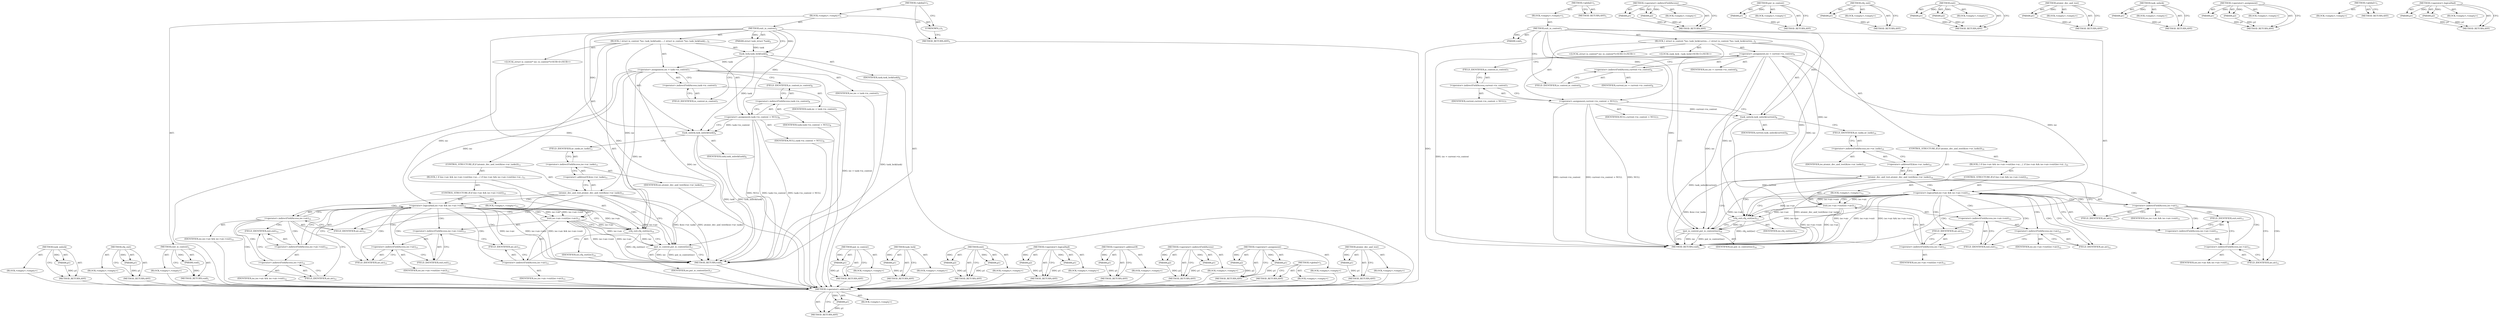 digraph "atomic_dec_and_test" {
vulnerable_93 [label=<(METHOD,&lt;operator&gt;.addressOf)>];
vulnerable_94 [label=<(PARAM,p1)>];
vulnerable_95 [label=<(BLOCK,&lt;empty&gt;,&lt;empty&gt;)>];
vulnerable_96 [label=<(METHOD_RETURN,ANY)>];
vulnerable_6 [label=<(METHOD,&lt;global&gt;)<SUB>1</SUB>>];
vulnerable_7 [label=<(BLOCK,&lt;empty&gt;,&lt;empty&gt;)<SUB>1</SUB>>];
vulnerable_8 [label=<(METHOD,exit_io_context)<SUB>1</SUB>>];
vulnerable_9 [label=<(PARAM,void)<SUB>1</SUB>>];
vulnerable_10 [label=<(BLOCK,{
 	struct io_context *ioc;
 
	task_lock(curren...,{
 	struct io_context *ioc;
 
	task_lock(curren...)<SUB>2</SUB>>];
vulnerable_11 [label="<(LOCAL,struct io_context* ioc: io_context*)<SUB>3</SUB>>"];
vulnerable_12 [label="<(LOCAL,task_lock : task_lock)<SUB>5</SUB>>"];
vulnerable_13 [label=<(&lt;operator&gt;.assignment,ioc = current-&gt;io_context)<SUB>6</SUB>>];
vulnerable_14 [label=<(IDENTIFIER,ioc,ioc = current-&gt;io_context)<SUB>6</SUB>>];
vulnerable_15 [label=<(&lt;operator&gt;.indirectFieldAccess,current-&gt;io_context)<SUB>6</SUB>>];
vulnerable_16 [label=<(IDENTIFIER,current,ioc = current-&gt;io_context)<SUB>6</SUB>>];
vulnerable_17 [label=<(FIELD_IDENTIFIER,io_context,io_context)<SUB>6</SUB>>];
vulnerable_18 [label=<(&lt;operator&gt;.assignment,current-&gt;io_context = NULL)<SUB>7</SUB>>];
vulnerable_19 [label=<(&lt;operator&gt;.indirectFieldAccess,current-&gt;io_context)<SUB>7</SUB>>];
vulnerable_20 [label=<(IDENTIFIER,current,current-&gt;io_context = NULL)<SUB>7</SUB>>];
vulnerable_21 [label=<(FIELD_IDENTIFIER,io_context,io_context)<SUB>7</SUB>>];
vulnerable_22 [label=<(IDENTIFIER,NULL,current-&gt;io_context = NULL)<SUB>7</SUB>>];
vulnerable_23 [label=<(task_unlock,task_unlock(current))<SUB>8</SUB>>];
vulnerable_24 [label=<(IDENTIFIER,current,task_unlock(current))<SUB>8</SUB>>];
vulnerable_25 [label=<(CONTROL_STRUCTURE,IF,if (atomic_dec_and_test(&amp;ioc-&gt;nr_tasks)))<SUB>10</SUB>>];
vulnerable_26 [label=<(atomic_dec_and_test,atomic_dec_and_test(&amp;ioc-&gt;nr_tasks))<SUB>10</SUB>>];
vulnerable_27 [label=<(&lt;operator&gt;.addressOf,&amp;ioc-&gt;nr_tasks)<SUB>10</SUB>>];
vulnerable_28 [label=<(&lt;operator&gt;.indirectFieldAccess,ioc-&gt;nr_tasks)<SUB>10</SUB>>];
vulnerable_29 [label=<(IDENTIFIER,ioc,atomic_dec_and_test(&amp;ioc-&gt;nr_tasks))<SUB>10</SUB>>];
vulnerable_30 [label=<(FIELD_IDENTIFIER,nr_tasks,nr_tasks)<SUB>10</SUB>>];
vulnerable_31 [label=<(BLOCK,{
 		if (ioc-&gt;aic &amp;&amp; ioc-&gt;aic-&gt;exit)
			ioc-&gt;ai...,{
 		if (ioc-&gt;aic &amp;&amp; ioc-&gt;aic-&gt;exit)
			ioc-&gt;ai...)<SUB>10</SUB>>];
vulnerable_32 [label=<(CONTROL_STRUCTURE,IF,if (ioc-&gt;aic &amp;&amp; ioc-&gt;aic-&gt;exit))<SUB>11</SUB>>];
vulnerable_33 [label=<(&lt;operator&gt;.logicalAnd,ioc-&gt;aic &amp;&amp; ioc-&gt;aic-&gt;exit)<SUB>11</SUB>>];
vulnerable_34 [label=<(&lt;operator&gt;.indirectFieldAccess,ioc-&gt;aic)<SUB>11</SUB>>];
vulnerable_35 [label=<(IDENTIFIER,ioc,ioc-&gt;aic &amp;&amp; ioc-&gt;aic-&gt;exit)<SUB>11</SUB>>];
vulnerable_36 [label=<(FIELD_IDENTIFIER,aic,aic)<SUB>11</SUB>>];
vulnerable_37 [label=<(&lt;operator&gt;.indirectFieldAccess,ioc-&gt;aic-&gt;exit)<SUB>11</SUB>>];
vulnerable_38 [label=<(&lt;operator&gt;.indirectFieldAccess,ioc-&gt;aic)<SUB>11</SUB>>];
vulnerable_39 [label=<(IDENTIFIER,ioc,ioc-&gt;aic &amp;&amp; ioc-&gt;aic-&gt;exit)<SUB>11</SUB>>];
vulnerable_40 [label=<(FIELD_IDENTIFIER,aic,aic)<SUB>11</SUB>>];
vulnerable_41 [label=<(FIELD_IDENTIFIER,exit,exit)<SUB>11</SUB>>];
vulnerable_42 [label=<(BLOCK,&lt;empty&gt;,&lt;empty&gt;)<SUB>12</SUB>>];
vulnerable_43 [label=<(exit,ioc-&gt;aic-&gt;exit(ioc-&gt;aic))<SUB>12</SUB>>];
vulnerable_44 [label=<(&lt;operator&gt;.indirectFieldAccess,ioc-&gt;aic-&gt;exit)<SUB>12</SUB>>];
vulnerable_45 [label=<(&lt;operator&gt;.indirectFieldAccess,ioc-&gt;aic)<SUB>12</SUB>>];
vulnerable_46 [label=<(IDENTIFIER,ioc,ioc-&gt;aic-&gt;exit(ioc-&gt;aic))<SUB>12</SUB>>];
vulnerable_47 [label=<(FIELD_IDENTIFIER,aic,aic)<SUB>12</SUB>>];
vulnerable_48 [label=<(FIELD_IDENTIFIER,exit,exit)<SUB>12</SUB>>];
vulnerable_49 [label=<(&lt;operator&gt;.indirectFieldAccess,ioc-&gt;aic)<SUB>12</SUB>>];
vulnerable_50 [label=<(IDENTIFIER,ioc,ioc-&gt;aic-&gt;exit(ioc-&gt;aic))<SUB>12</SUB>>];
vulnerable_51 [label=<(FIELD_IDENTIFIER,aic,aic)<SUB>12</SUB>>];
vulnerable_52 [label=<(cfq_exit,cfq_exit(ioc))<SUB>13</SUB>>];
vulnerable_53 [label=<(IDENTIFIER,ioc,cfq_exit(ioc))<SUB>13</SUB>>];
vulnerable_54 [label=<(put_io_context,put_io_context(ioc))<SUB>16</SUB>>];
vulnerable_55 [label=<(IDENTIFIER,ioc,put_io_context(ioc))<SUB>16</SUB>>];
vulnerable_56 [label=<(METHOD_RETURN,void)<SUB>1</SUB>>];
vulnerable_58 [label=<(METHOD_RETURN,ANY)<SUB>1</SUB>>];
vulnerable_80 [label=<(METHOD,&lt;operator&gt;.indirectFieldAccess)>];
vulnerable_81 [label=<(PARAM,p1)>];
vulnerable_82 [label=<(PARAM,p2)>];
vulnerable_83 [label=<(BLOCK,&lt;empty&gt;,&lt;empty&gt;)>];
vulnerable_84 [label=<(METHOD_RETURN,ANY)>];
vulnerable_111 [label=<(METHOD,put_io_context)>];
vulnerable_112 [label=<(PARAM,p1)>];
vulnerable_113 [label=<(BLOCK,&lt;empty&gt;,&lt;empty&gt;)>];
vulnerable_114 [label=<(METHOD_RETURN,ANY)>];
vulnerable_107 [label=<(METHOD,cfq_exit)>];
vulnerable_108 [label=<(PARAM,p1)>];
vulnerable_109 [label=<(BLOCK,&lt;empty&gt;,&lt;empty&gt;)>];
vulnerable_110 [label=<(METHOD_RETURN,ANY)>];
vulnerable_102 [label=<(METHOD,exit)>];
vulnerable_103 [label=<(PARAM,p1)>];
vulnerable_104 [label=<(PARAM,p2)>];
vulnerable_105 [label=<(BLOCK,&lt;empty&gt;,&lt;empty&gt;)>];
vulnerable_106 [label=<(METHOD_RETURN,ANY)>];
vulnerable_89 [label=<(METHOD,atomic_dec_and_test)>];
vulnerable_90 [label=<(PARAM,p1)>];
vulnerable_91 [label=<(BLOCK,&lt;empty&gt;,&lt;empty&gt;)>];
vulnerable_92 [label=<(METHOD_RETURN,ANY)>];
vulnerable_85 [label=<(METHOD,task_unlock)>];
vulnerable_86 [label=<(PARAM,p1)>];
vulnerable_87 [label=<(BLOCK,&lt;empty&gt;,&lt;empty&gt;)>];
vulnerable_88 [label=<(METHOD_RETURN,ANY)>];
vulnerable_75 [label=<(METHOD,&lt;operator&gt;.assignment)>];
vulnerable_76 [label=<(PARAM,p1)>];
vulnerable_77 [label=<(PARAM,p2)>];
vulnerable_78 [label=<(BLOCK,&lt;empty&gt;,&lt;empty&gt;)>];
vulnerable_79 [label=<(METHOD_RETURN,ANY)>];
vulnerable_69 [label=<(METHOD,&lt;global&gt;)<SUB>1</SUB>>];
vulnerable_70 [label=<(BLOCK,&lt;empty&gt;,&lt;empty&gt;)>];
vulnerable_71 [label=<(METHOD_RETURN,ANY)>];
vulnerable_97 [label=<(METHOD,&lt;operator&gt;.logicalAnd)>];
vulnerable_98 [label=<(PARAM,p1)>];
vulnerable_99 [label=<(PARAM,p2)>];
vulnerable_100 [label=<(BLOCK,&lt;empty&gt;,&lt;empty&gt;)>];
vulnerable_101 [label=<(METHOD_RETURN,ANY)>];
fixed_96 [label=<(METHOD,task_unlock)>];
fixed_97 [label=<(PARAM,p1)>];
fixed_98 [label=<(BLOCK,&lt;empty&gt;,&lt;empty&gt;)>];
fixed_99 [label=<(METHOD_RETURN,ANY)>];
fixed_118 [label=<(METHOD,cfq_exit)>];
fixed_119 [label=<(PARAM,p1)>];
fixed_120 [label=<(BLOCK,&lt;empty&gt;,&lt;empty&gt;)>];
fixed_121 [label=<(METHOD_RETURN,ANY)>];
fixed_6 [label=<(METHOD,&lt;global&gt;)<SUB>1</SUB>>];
fixed_7 [label=<(BLOCK,&lt;empty&gt;,&lt;empty&gt;)<SUB>1</SUB>>];
fixed_8 [label=<(METHOD,exit_io_context)<SUB>1</SUB>>];
fixed_9 [label=<(PARAM,void)<SUB>1</SUB>>];
fixed_10 [label=<(BLOCK,&lt;empty&gt;,&lt;empty&gt;)>];
fixed_11 [label=<(METHOD_RETURN,void)<SUB>1</SUB>>];
fixed_13 [label=<(UNKNOWN,),))<SUB>1</SUB>>];
fixed_14 [label=<(METHOD,exit_io_context)<SUB>2</SUB>>];
fixed_15 [label=<(PARAM,struct task_struct *task)<SUB>2</SUB>>];
fixed_16 [label=<(BLOCK,{
 	struct io_context *ioc;
 
	task_lock(task);...,{
 	struct io_context *ioc;
 
	task_lock(task);...)<SUB>3</SUB>>];
fixed_17 [label="<(LOCAL,struct io_context* ioc: io_context*)<SUB>4</SUB>>"];
fixed_18 [label=<(task_lock,task_lock(task))<SUB>6</SUB>>];
fixed_19 [label=<(IDENTIFIER,task,task_lock(task))<SUB>6</SUB>>];
fixed_20 [label=<(&lt;operator&gt;.assignment,ioc = task-&gt;io_context)<SUB>7</SUB>>];
fixed_21 [label=<(IDENTIFIER,ioc,ioc = task-&gt;io_context)<SUB>7</SUB>>];
fixed_22 [label=<(&lt;operator&gt;.indirectFieldAccess,task-&gt;io_context)<SUB>7</SUB>>];
fixed_23 [label=<(IDENTIFIER,task,ioc = task-&gt;io_context)<SUB>7</SUB>>];
fixed_24 [label=<(FIELD_IDENTIFIER,io_context,io_context)<SUB>7</SUB>>];
fixed_25 [label=<(&lt;operator&gt;.assignment,task-&gt;io_context = NULL)<SUB>8</SUB>>];
fixed_26 [label=<(&lt;operator&gt;.indirectFieldAccess,task-&gt;io_context)<SUB>8</SUB>>];
fixed_27 [label=<(IDENTIFIER,task,task-&gt;io_context = NULL)<SUB>8</SUB>>];
fixed_28 [label=<(FIELD_IDENTIFIER,io_context,io_context)<SUB>8</SUB>>];
fixed_29 [label=<(IDENTIFIER,NULL,task-&gt;io_context = NULL)<SUB>8</SUB>>];
fixed_30 [label=<(task_unlock,task_unlock(task))<SUB>9</SUB>>];
fixed_31 [label=<(IDENTIFIER,task,task_unlock(task))<SUB>9</SUB>>];
fixed_32 [label=<(CONTROL_STRUCTURE,IF,if (atomic_dec_and_test(&amp;ioc-&gt;nr_tasks)))<SUB>11</SUB>>];
fixed_33 [label=<(atomic_dec_and_test,atomic_dec_and_test(&amp;ioc-&gt;nr_tasks))<SUB>11</SUB>>];
fixed_34 [label=<(&lt;operator&gt;.addressOf,&amp;ioc-&gt;nr_tasks)<SUB>11</SUB>>];
fixed_35 [label=<(&lt;operator&gt;.indirectFieldAccess,ioc-&gt;nr_tasks)<SUB>11</SUB>>];
fixed_36 [label=<(IDENTIFIER,ioc,atomic_dec_and_test(&amp;ioc-&gt;nr_tasks))<SUB>11</SUB>>];
fixed_37 [label=<(FIELD_IDENTIFIER,nr_tasks,nr_tasks)<SUB>11</SUB>>];
fixed_38 [label=<(BLOCK,{
 		if (ioc-&gt;aic &amp;&amp; ioc-&gt;aic-&gt;exit)
			ioc-&gt;ai...,{
 		if (ioc-&gt;aic &amp;&amp; ioc-&gt;aic-&gt;exit)
			ioc-&gt;ai...)<SUB>11</SUB>>];
fixed_39 [label=<(CONTROL_STRUCTURE,IF,if (ioc-&gt;aic &amp;&amp; ioc-&gt;aic-&gt;exit))<SUB>12</SUB>>];
fixed_40 [label=<(&lt;operator&gt;.logicalAnd,ioc-&gt;aic &amp;&amp; ioc-&gt;aic-&gt;exit)<SUB>12</SUB>>];
fixed_41 [label=<(&lt;operator&gt;.indirectFieldAccess,ioc-&gt;aic)<SUB>12</SUB>>];
fixed_42 [label=<(IDENTIFIER,ioc,ioc-&gt;aic &amp;&amp; ioc-&gt;aic-&gt;exit)<SUB>12</SUB>>];
fixed_43 [label=<(FIELD_IDENTIFIER,aic,aic)<SUB>12</SUB>>];
fixed_44 [label=<(&lt;operator&gt;.indirectFieldAccess,ioc-&gt;aic-&gt;exit)<SUB>12</SUB>>];
fixed_45 [label=<(&lt;operator&gt;.indirectFieldAccess,ioc-&gt;aic)<SUB>12</SUB>>];
fixed_46 [label=<(IDENTIFIER,ioc,ioc-&gt;aic &amp;&amp; ioc-&gt;aic-&gt;exit)<SUB>12</SUB>>];
fixed_47 [label=<(FIELD_IDENTIFIER,aic,aic)<SUB>12</SUB>>];
fixed_48 [label=<(FIELD_IDENTIFIER,exit,exit)<SUB>12</SUB>>];
fixed_49 [label=<(BLOCK,&lt;empty&gt;,&lt;empty&gt;)<SUB>13</SUB>>];
fixed_50 [label=<(exit,ioc-&gt;aic-&gt;exit(ioc-&gt;aic))<SUB>13</SUB>>];
fixed_51 [label=<(&lt;operator&gt;.indirectFieldAccess,ioc-&gt;aic-&gt;exit)<SUB>13</SUB>>];
fixed_52 [label=<(&lt;operator&gt;.indirectFieldAccess,ioc-&gt;aic)<SUB>13</SUB>>];
fixed_53 [label=<(IDENTIFIER,ioc,ioc-&gt;aic-&gt;exit(ioc-&gt;aic))<SUB>13</SUB>>];
fixed_54 [label=<(FIELD_IDENTIFIER,aic,aic)<SUB>13</SUB>>];
fixed_55 [label=<(FIELD_IDENTIFIER,exit,exit)<SUB>13</SUB>>];
fixed_56 [label=<(&lt;operator&gt;.indirectFieldAccess,ioc-&gt;aic)<SUB>13</SUB>>];
fixed_57 [label=<(IDENTIFIER,ioc,ioc-&gt;aic-&gt;exit(ioc-&gt;aic))<SUB>13</SUB>>];
fixed_58 [label=<(FIELD_IDENTIFIER,aic,aic)<SUB>13</SUB>>];
fixed_59 [label=<(cfq_exit,cfq_exit(ioc))<SUB>14</SUB>>];
fixed_60 [label=<(IDENTIFIER,ioc,cfq_exit(ioc))<SUB>14</SUB>>];
fixed_61 [label=<(put_io_context,put_io_context(ioc))<SUB>17</SUB>>];
fixed_62 [label=<(IDENTIFIER,ioc,put_io_context(ioc))<SUB>17</SUB>>];
fixed_63 [label=<(METHOD_RETURN,void)<SUB>2</SUB>>];
fixed_65 [label=<(METHOD_RETURN,ANY)<SUB>1</SUB>>];
fixed_122 [label=<(METHOD,put_io_context)>];
fixed_123 [label=<(PARAM,p1)>];
fixed_124 [label=<(BLOCK,&lt;empty&gt;,&lt;empty&gt;)>];
fixed_125 [label=<(METHOD_RETURN,ANY)>];
fixed_82 [label=<(METHOD,task_lock)>];
fixed_83 [label=<(PARAM,p1)>];
fixed_84 [label=<(BLOCK,&lt;empty&gt;,&lt;empty&gt;)>];
fixed_85 [label=<(METHOD_RETURN,ANY)>];
fixed_113 [label=<(METHOD,exit)>];
fixed_114 [label=<(PARAM,p1)>];
fixed_115 [label=<(PARAM,p2)>];
fixed_116 [label=<(BLOCK,&lt;empty&gt;,&lt;empty&gt;)>];
fixed_117 [label=<(METHOD_RETURN,ANY)>];
fixed_108 [label=<(METHOD,&lt;operator&gt;.logicalAnd)>];
fixed_109 [label=<(PARAM,p1)>];
fixed_110 [label=<(PARAM,p2)>];
fixed_111 [label=<(BLOCK,&lt;empty&gt;,&lt;empty&gt;)>];
fixed_112 [label=<(METHOD_RETURN,ANY)>];
fixed_104 [label=<(METHOD,&lt;operator&gt;.addressOf)>];
fixed_105 [label=<(PARAM,p1)>];
fixed_106 [label=<(BLOCK,&lt;empty&gt;,&lt;empty&gt;)>];
fixed_107 [label=<(METHOD_RETURN,ANY)>];
fixed_91 [label=<(METHOD,&lt;operator&gt;.indirectFieldAccess)>];
fixed_92 [label=<(PARAM,p1)>];
fixed_93 [label=<(PARAM,p2)>];
fixed_94 [label=<(BLOCK,&lt;empty&gt;,&lt;empty&gt;)>];
fixed_95 [label=<(METHOD_RETURN,ANY)>];
fixed_86 [label=<(METHOD,&lt;operator&gt;.assignment)>];
fixed_87 [label=<(PARAM,p1)>];
fixed_88 [label=<(PARAM,p2)>];
fixed_89 [label=<(BLOCK,&lt;empty&gt;,&lt;empty&gt;)>];
fixed_90 [label=<(METHOD_RETURN,ANY)>];
fixed_76 [label=<(METHOD,&lt;global&gt;)<SUB>1</SUB>>];
fixed_77 [label=<(BLOCK,&lt;empty&gt;,&lt;empty&gt;)>];
fixed_78 [label=<(METHOD_RETURN,ANY)>];
fixed_100 [label=<(METHOD,atomic_dec_and_test)>];
fixed_101 [label=<(PARAM,p1)>];
fixed_102 [label=<(BLOCK,&lt;empty&gt;,&lt;empty&gt;)>];
fixed_103 [label=<(METHOD_RETURN,ANY)>];
vulnerable_93 -> vulnerable_94  [key=0, label="AST: "];
vulnerable_93 -> vulnerable_94  [key=1, label="DDG: "];
vulnerable_93 -> vulnerable_95  [key=0, label="AST: "];
vulnerable_93 -> vulnerable_96  [key=0, label="AST: "];
vulnerable_93 -> vulnerable_96  [key=1, label="CFG: "];
vulnerable_94 -> vulnerable_96  [key=0, label="DDG: p1"];
vulnerable_6 -> vulnerable_7  [key=0, label="AST: "];
vulnerable_6 -> vulnerable_58  [key=0, label="AST: "];
vulnerable_6 -> vulnerable_58  [key=1, label="CFG: "];
vulnerable_7 -> vulnerable_8  [key=0, label="AST: "];
vulnerable_8 -> vulnerable_9  [key=0, label="AST: "];
vulnerable_8 -> vulnerable_9  [key=1, label="DDG: "];
vulnerable_8 -> vulnerable_10  [key=0, label="AST: "];
vulnerable_8 -> vulnerable_56  [key=0, label="AST: "];
vulnerable_8 -> vulnerable_17  [key=0, label="CFG: "];
vulnerable_8 -> vulnerable_18  [key=0, label="DDG: "];
vulnerable_8 -> vulnerable_23  [key=0, label="DDG: "];
vulnerable_8 -> vulnerable_54  [key=0, label="DDG: "];
vulnerable_8 -> vulnerable_52  [key=0, label="DDG: "];
vulnerable_9 -> vulnerable_56  [key=0, label="DDG: "];
vulnerable_10 -> vulnerable_11  [key=0, label="AST: "];
vulnerable_10 -> vulnerable_12  [key=0, label="AST: "];
vulnerable_10 -> vulnerable_13  [key=0, label="AST: "];
vulnerable_10 -> vulnerable_18  [key=0, label="AST: "];
vulnerable_10 -> vulnerable_23  [key=0, label="AST: "];
vulnerable_10 -> vulnerable_25  [key=0, label="AST: "];
vulnerable_10 -> vulnerable_54  [key=0, label="AST: "];
vulnerable_13 -> vulnerable_14  [key=0, label="AST: "];
vulnerable_13 -> vulnerable_15  [key=0, label="AST: "];
vulnerable_13 -> vulnerable_21  [key=0, label="CFG: "];
vulnerable_13 -> vulnerable_56  [key=0, label="DDG: ioc = current-&gt;io_context"];
vulnerable_13 -> vulnerable_54  [key=0, label="DDG: ioc"];
vulnerable_13 -> vulnerable_26  [key=0, label="DDG: ioc"];
vulnerable_13 -> vulnerable_52  [key=0, label="DDG: ioc"];
vulnerable_13 -> vulnerable_33  [key=0, label="DDG: ioc"];
vulnerable_13 -> vulnerable_43  [key=0, label="DDG: ioc"];
vulnerable_15 -> vulnerable_16  [key=0, label="AST: "];
vulnerable_15 -> vulnerable_17  [key=0, label="AST: "];
vulnerable_15 -> vulnerable_13  [key=0, label="CFG: "];
vulnerable_17 -> vulnerable_15  [key=0, label="CFG: "];
vulnerable_18 -> vulnerable_19  [key=0, label="AST: "];
vulnerable_18 -> vulnerable_22  [key=0, label="AST: "];
vulnerable_18 -> vulnerable_23  [key=0, label="CFG: "];
vulnerable_18 -> vulnerable_23  [key=1, label="DDG: current-&gt;io_context"];
vulnerable_18 -> vulnerable_56  [key=0, label="DDG: current-&gt;io_context"];
vulnerable_18 -> vulnerable_56  [key=1, label="DDG: current-&gt;io_context = NULL"];
vulnerable_18 -> vulnerable_56  [key=2, label="DDG: NULL"];
vulnerable_19 -> vulnerable_20  [key=0, label="AST: "];
vulnerable_19 -> vulnerable_21  [key=0, label="AST: "];
vulnerable_19 -> vulnerable_18  [key=0, label="CFG: "];
vulnerable_21 -> vulnerable_19  [key=0, label="CFG: "];
vulnerable_23 -> vulnerable_24  [key=0, label="AST: "];
vulnerable_23 -> vulnerable_30  [key=0, label="CFG: "];
vulnerable_23 -> vulnerable_56  [key=0, label="DDG: current"];
vulnerable_23 -> vulnerable_56  [key=1, label="DDG: task_unlock(current)"];
vulnerable_25 -> vulnerable_26  [key=0, label="AST: "];
vulnerable_25 -> vulnerable_31  [key=0, label="AST: "];
vulnerable_26 -> vulnerable_27  [key=0, label="AST: "];
vulnerable_26 -> vulnerable_36  [key=0, label="CFG: "];
vulnerable_26 -> vulnerable_36  [key=1, label="CDG: "];
vulnerable_26 -> vulnerable_54  [key=0, label="CFG: "];
vulnerable_26 -> vulnerable_56  [key=0, label="DDG: &amp;ioc-&gt;nr_tasks"];
vulnerable_26 -> vulnerable_56  [key=1, label="DDG: atomic_dec_and_test(&amp;ioc-&gt;nr_tasks)"];
vulnerable_26 -> vulnerable_34  [key=0, label="CDG: "];
vulnerable_26 -> vulnerable_33  [key=0, label="CDG: "];
vulnerable_26 -> vulnerable_52  [key=0, label="CDG: "];
vulnerable_27 -> vulnerable_28  [key=0, label="AST: "];
vulnerable_27 -> vulnerable_26  [key=0, label="CFG: "];
vulnerable_28 -> vulnerable_29  [key=0, label="AST: "];
vulnerable_28 -> vulnerable_30  [key=0, label="AST: "];
vulnerable_28 -> vulnerable_27  [key=0, label="CFG: "];
vulnerable_30 -> vulnerable_28  [key=0, label="CFG: "];
vulnerable_31 -> vulnerable_32  [key=0, label="AST: "];
vulnerable_31 -> vulnerable_52  [key=0, label="AST: "];
vulnerable_32 -> vulnerable_33  [key=0, label="AST: "];
vulnerable_32 -> vulnerable_42  [key=0, label="AST: "];
vulnerable_33 -> vulnerable_34  [key=0, label="AST: "];
vulnerable_33 -> vulnerable_37  [key=0, label="AST: "];
vulnerable_33 -> vulnerable_47  [key=0, label="CFG: "];
vulnerable_33 -> vulnerable_47  [key=1, label="CDG: "];
vulnerable_33 -> vulnerable_52  [key=0, label="CFG: "];
vulnerable_33 -> vulnerable_52  [key=1, label="DDG: ioc-&gt;aic"];
vulnerable_33 -> vulnerable_56  [key=0, label="DDG: ioc-&gt;aic"];
vulnerable_33 -> vulnerable_56  [key=1, label="DDG: ioc-&gt;aic-&gt;exit"];
vulnerable_33 -> vulnerable_56  [key=2, label="DDG: ioc-&gt;aic &amp;&amp; ioc-&gt;aic-&gt;exit"];
vulnerable_33 -> vulnerable_54  [key=0, label="DDG: ioc-&gt;aic"];
vulnerable_33 -> vulnerable_43  [key=0, label="DDG: ioc-&gt;aic"];
vulnerable_33 -> vulnerable_43  [key=1, label="DDG: ioc-&gt;aic-&gt;exit"];
vulnerable_33 -> vulnerable_43  [key=2, label="CDG: "];
vulnerable_33 -> vulnerable_48  [key=0, label="CDG: "];
vulnerable_33 -> vulnerable_49  [key=0, label="CDG: "];
vulnerable_33 -> vulnerable_51  [key=0, label="CDG: "];
vulnerable_33 -> vulnerable_44  [key=0, label="CDG: "];
vulnerable_33 -> vulnerable_45  [key=0, label="CDG: "];
vulnerable_34 -> vulnerable_35  [key=0, label="AST: "];
vulnerable_34 -> vulnerable_36  [key=0, label="AST: "];
vulnerable_34 -> vulnerable_33  [key=0, label="CFG: "];
vulnerable_34 -> vulnerable_40  [key=0, label="CFG: "];
vulnerable_34 -> vulnerable_40  [key=1, label="CDG: "];
vulnerable_34 -> vulnerable_37  [key=0, label="CDG: "];
vulnerable_34 -> vulnerable_38  [key=0, label="CDG: "];
vulnerable_34 -> vulnerable_41  [key=0, label="CDG: "];
vulnerable_36 -> vulnerable_34  [key=0, label="CFG: "];
vulnerable_37 -> vulnerable_38  [key=0, label="AST: "];
vulnerable_37 -> vulnerable_41  [key=0, label="AST: "];
vulnerable_37 -> vulnerable_33  [key=0, label="CFG: "];
vulnerable_38 -> vulnerable_39  [key=0, label="AST: "];
vulnerable_38 -> vulnerable_40  [key=0, label="AST: "];
vulnerable_38 -> vulnerable_41  [key=0, label="CFG: "];
vulnerable_40 -> vulnerable_38  [key=0, label="CFG: "];
vulnerable_41 -> vulnerable_37  [key=0, label="CFG: "];
vulnerable_42 -> vulnerable_43  [key=0, label="AST: "];
vulnerable_43 -> vulnerable_44  [key=0, label="AST: "];
vulnerable_43 -> vulnerable_49  [key=0, label="AST: "];
vulnerable_43 -> vulnerable_52  [key=0, label="CFG: "];
vulnerable_43 -> vulnerable_52  [key=1, label="DDG: ioc-&gt;aic"];
vulnerable_43 -> vulnerable_56  [key=0, label="DDG: ioc-&gt;aic-&gt;exit"];
vulnerable_43 -> vulnerable_56  [key=1, label="DDG: ioc-&gt;aic"];
vulnerable_43 -> vulnerable_54  [key=0, label="DDG: ioc-&gt;aic"];
vulnerable_44 -> vulnerable_45  [key=0, label="AST: "];
vulnerable_44 -> vulnerable_48  [key=0, label="AST: "];
vulnerable_44 -> vulnerable_51  [key=0, label="CFG: "];
vulnerable_45 -> vulnerable_46  [key=0, label="AST: "];
vulnerable_45 -> vulnerable_47  [key=0, label="AST: "];
vulnerable_45 -> vulnerable_48  [key=0, label="CFG: "];
vulnerable_47 -> vulnerable_45  [key=0, label="CFG: "];
vulnerable_48 -> vulnerable_44  [key=0, label="CFG: "];
vulnerable_49 -> vulnerable_50  [key=0, label="AST: "];
vulnerable_49 -> vulnerable_51  [key=0, label="AST: "];
vulnerable_49 -> vulnerable_43  [key=0, label="CFG: "];
vulnerable_51 -> vulnerable_49  [key=0, label="CFG: "];
vulnerable_52 -> vulnerable_53  [key=0, label="AST: "];
vulnerable_52 -> vulnerable_54  [key=0, label="CFG: "];
vulnerable_52 -> vulnerable_54  [key=1, label="DDG: ioc"];
vulnerable_52 -> vulnerable_56  [key=0, label="DDG: cfq_exit(ioc)"];
vulnerable_54 -> vulnerable_55  [key=0, label="AST: "];
vulnerable_54 -> vulnerable_56  [key=0, label="CFG: "];
vulnerable_54 -> vulnerable_56  [key=1, label="DDG: ioc"];
vulnerable_54 -> vulnerable_56  [key=2, label="DDG: put_io_context(ioc)"];
vulnerable_80 -> vulnerable_81  [key=0, label="AST: "];
vulnerable_80 -> vulnerable_81  [key=1, label="DDG: "];
vulnerable_80 -> vulnerable_83  [key=0, label="AST: "];
vulnerable_80 -> vulnerable_82  [key=0, label="AST: "];
vulnerable_80 -> vulnerable_82  [key=1, label="DDG: "];
vulnerable_80 -> vulnerable_84  [key=0, label="AST: "];
vulnerable_80 -> vulnerable_84  [key=1, label="CFG: "];
vulnerable_81 -> vulnerable_84  [key=0, label="DDG: p1"];
vulnerable_82 -> vulnerable_84  [key=0, label="DDG: p2"];
vulnerable_111 -> vulnerable_112  [key=0, label="AST: "];
vulnerable_111 -> vulnerable_112  [key=1, label="DDG: "];
vulnerable_111 -> vulnerable_113  [key=0, label="AST: "];
vulnerable_111 -> vulnerable_114  [key=0, label="AST: "];
vulnerable_111 -> vulnerable_114  [key=1, label="CFG: "];
vulnerable_112 -> vulnerable_114  [key=0, label="DDG: p1"];
vulnerable_107 -> vulnerable_108  [key=0, label="AST: "];
vulnerable_107 -> vulnerable_108  [key=1, label="DDG: "];
vulnerable_107 -> vulnerable_109  [key=0, label="AST: "];
vulnerable_107 -> vulnerable_110  [key=0, label="AST: "];
vulnerable_107 -> vulnerable_110  [key=1, label="CFG: "];
vulnerable_108 -> vulnerable_110  [key=0, label="DDG: p1"];
vulnerable_102 -> vulnerable_103  [key=0, label="AST: "];
vulnerable_102 -> vulnerable_103  [key=1, label="DDG: "];
vulnerable_102 -> vulnerable_105  [key=0, label="AST: "];
vulnerable_102 -> vulnerable_104  [key=0, label="AST: "];
vulnerable_102 -> vulnerable_104  [key=1, label="DDG: "];
vulnerable_102 -> vulnerable_106  [key=0, label="AST: "];
vulnerable_102 -> vulnerable_106  [key=1, label="CFG: "];
vulnerable_103 -> vulnerable_106  [key=0, label="DDG: p1"];
vulnerable_104 -> vulnerable_106  [key=0, label="DDG: p2"];
vulnerable_89 -> vulnerable_90  [key=0, label="AST: "];
vulnerable_89 -> vulnerable_90  [key=1, label="DDG: "];
vulnerable_89 -> vulnerable_91  [key=0, label="AST: "];
vulnerable_89 -> vulnerable_92  [key=0, label="AST: "];
vulnerable_89 -> vulnerable_92  [key=1, label="CFG: "];
vulnerable_90 -> vulnerable_92  [key=0, label="DDG: p1"];
vulnerable_85 -> vulnerable_86  [key=0, label="AST: "];
vulnerable_85 -> vulnerable_86  [key=1, label="DDG: "];
vulnerable_85 -> vulnerable_87  [key=0, label="AST: "];
vulnerable_85 -> vulnerable_88  [key=0, label="AST: "];
vulnerable_85 -> vulnerable_88  [key=1, label="CFG: "];
vulnerable_86 -> vulnerable_88  [key=0, label="DDG: p1"];
vulnerable_75 -> vulnerable_76  [key=0, label="AST: "];
vulnerable_75 -> vulnerable_76  [key=1, label="DDG: "];
vulnerable_75 -> vulnerable_78  [key=0, label="AST: "];
vulnerable_75 -> vulnerable_77  [key=0, label="AST: "];
vulnerable_75 -> vulnerable_77  [key=1, label="DDG: "];
vulnerable_75 -> vulnerable_79  [key=0, label="AST: "];
vulnerable_75 -> vulnerable_79  [key=1, label="CFG: "];
vulnerable_76 -> vulnerable_79  [key=0, label="DDG: p1"];
vulnerable_77 -> vulnerable_79  [key=0, label="DDG: p2"];
vulnerable_69 -> vulnerable_70  [key=0, label="AST: "];
vulnerable_69 -> vulnerable_71  [key=0, label="AST: "];
vulnerable_69 -> vulnerable_71  [key=1, label="CFG: "];
vulnerable_97 -> vulnerable_98  [key=0, label="AST: "];
vulnerable_97 -> vulnerable_98  [key=1, label="DDG: "];
vulnerable_97 -> vulnerable_100  [key=0, label="AST: "];
vulnerable_97 -> vulnerable_99  [key=0, label="AST: "];
vulnerable_97 -> vulnerable_99  [key=1, label="DDG: "];
vulnerable_97 -> vulnerable_101  [key=0, label="AST: "];
vulnerable_97 -> vulnerable_101  [key=1, label="CFG: "];
vulnerable_98 -> vulnerable_101  [key=0, label="DDG: p1"];
vulnerable_99 -> vulnerable_101  [key=0, label="DDG: p2"];
fixed_96 -> fixed_97  [key=0, label="AST: "];
fixed_96 -> fixed_97  [key=1, label="DDG: "];
fixed_96 -> fixed_98  [key=0, label="AST: "];
fixed_96 -> fixed_99  [key=0, label="AST: "];
fixed_96 -> fixed_99  [key=1, label="CFG: "];
fixed_97 -> fixed_99  [key=0, label="DDG: p1"];
fixed_98 -> vulnerable_93  [key=0];
fixed_99 -> vulnerable_93  [key=0];
fixed_118 -> fixed_119  [key=0, label="AST: "];
fixed_118 -> fixed_119  [key=1, label="DDG: "];
fixed_118 -> fixed_120  [key=0, label="AST: "];
fixed_118 -> fixed_121  [key=0, label="AST: "];
fixed_118 -> fixed_121  [key=1, label="CFG: "];
fixed_119 -> fixed_121  [key=0, label="DDG: p1"];
fixed_120 -> vulnerable_93  [key=0];
fixed_121 -> vulnerable_93  [key=0];
fixed_6 -> fixed_7  [key=0, label="AST: "];
fixed_6 -> fixed_65  [key=0, label="AST: "];
fixed_6 -> fixed_13  [key=0, label="CFG: "];
fixed_7 -> fixed_8  [key=0, label="AST: "];
fixed_7 -> fixed_13  [key=0, label="AST: "];
fixed_7 -> fixed_14  [key=0, label="AST: "];
fixed_8 -> fixed_9  [key=0, label="AST: "];
fixed_8 -> fixed_9  [key=1, label="DDG: "];
fixed_8 -> fixed_10  [key=0, label="AST: "];
fixed_8 -> fixed_11  [key=0, label="AST: "];
fixed_8 -> fixed_11  [key=1, label="CFG: "];
fixed_9 -> fixed_11  [key=0, label="DDG: "];
fixed_10 -> vulnerable_93  [key=0];
fixed_11 -> vulnerable_93  [key=0];
fixed_13 -> fixed_65  [key=0, label="CFG: "];
fixed_14 -> fixed_15  [key=0, label="AST: "];
fixed_14 -> fixed_15  [key=1, label="DDG: "];
fixed_14 -> fixed_16  [key=0, label="AST: "];
fixed_14 -> fixed_63  [key=0, label="AST: "];
fixed_14 -> fixed_18  [key=0, label="CFG: "];
fixed_14 -> fixed_18  [key=1, label="DDG: "];
fixed_14 -> fixed_25  [key=0, label="DDG: "];
fixed_14 -> fixed_30  [key=0, label="DDG: "];
fixed_14 -> fixed_61  [key=0, label="DDG: "];
fixed_14 -> fixed_59  [key=0, label="DDG: "];
fixed_15 -> fixed_18  [key=0, label="DDG: task"];
fixed_16 -> fixed_17  [key=0, label="AST: "];
fixed_16 -> fixed_18  [key=0, label="AST: "];
fixed_16 -> fixed_20  [key=0, label="AST: "];
fixed_16 -> fixed_25  [key=0, label="AST: "];
fixed_16 -> fixed_30  [key=0, label="AST: "];
fixed_16 -> fixed_32  [key=0, label="AST: "];
fixed_16 -> fixed_61  [key=0, label="AST: "];
fixed_17 -> vulnerable_93  [key=0];
fixed_18 -> fixed_19  [key=0, label="AST: "];
fixed_18 -> fixed_24  [key=0, label="CFG: "];
fixed_18 -> fixed_63  [key=0, label="DDG: task_lock(task)"];
fixed_18 -> fixed_20  [key=0, label="DDG: task"];
fixed_18 -> fixed_30  [key=0, label="DDG: task"];
fixed_19 -> vulnerable_93  [key=0];
fixed_20 -> fixed_21  [key=0, label="AST: "];
fixed_20 -> fixed_22  [key=0, label="AST: "];
fixed_20 -> fixed_28  [key=0, label="CFG: "];
fixed_20 -> fixed_63  [key=0, label="DDG: ioc = task-&gt;io_context"];
fixed_20 -> fixed_61  [key=0, label="DDG: ioc"];
fixed_20 -> fixed_33  [key=0, label="DDG: ioc"];
fixed_20 -> fixed_59  [key=0, label="DDG: ioc"];
fixed_20 -> fixed_40  [key=0, label="DDG: ioc"];
fixed_20 -> fixed_50  [key=0, label="DDG: ioc"];
fixed_21 -> vulnerable_93  [key=0];
fixed_22 -> fixed_23  [key=0, label="AST: "];
fixed_22 -> fixed_24  [key=0, label="AST: "];
fixed_22 -> fixed_20  [key=0, label="CFG: "];
fixed_23 -> vulnerable_93  [key=0];
fixed_24 -> fixed_22  [key=0, label="CFG: "];
fixed_25 -> fixed_26  [key=0, label="AST: "];
fixed_25 -> fixed_29  [key=0, label="AST: "];
fixed_25 -> fixed_30  [key=0, label="CFG: "];
fixed_25 -> fixed_30  [key=1, label="DDG: task-&gt;io_context"];
fixed_25 -> fixed_63  [key=0, label="DDG: task-&gt;io_context"];
fixed_25 -> fixed_63  [key=1, label="DDG: task-&gt;io_context = NULL"];
fixed_25 -> fixed_63  [key=2, label="DDG: NULL"];
fixed_26 -> fixed_27  [key=0, label="AST: "];
fixed_26 -> fixed_28  [key=0, label="AST: "];
fixed_26 -> fixed_25  [key=0, label="CFG: "];
fixed_27 -> vulnerable_93  [key=0];
fixed_28 -> fixed_26  [key=0, label="CFG: "];
fixed_29 -> vulnerable_93  [key=0];
fixed_30 -> fixed_31  [key=0, label="AST: "];
fixed_30 -> fixed_37  [key=0, label="CFG: "];
fixed_30 -> fixed_63  [key=0, label="DDG: task"];
fixed_30 -> fixed_63  [key=1, label="DDG: task_unlock(task)"];
fixed_31 -> vulnerable_93  [key=0];
fixed_32 -> fixed_33  [key=0, label="AST: "];
fixed_32 -> fixed_38  [key=0, label="AST: "];
fixed_33 -> fixed_34  [key=0, label="AST: "];
fixed_33 -> fixed_43  [key=0, label="CFG: "];
fixed_33 -> fixed_43  [key=1, label="CDG: "];
fixed_33 -> fixed_61  [key=0, label="CFG: "];
fixed_33 -> fixed_63  [key=0, label="DDG: &amp;ioc-&gt;nr_tasks"];
fixed_33 -> fixed_63  [key=1, label="DDG: atomic_dec_and_test(&amp;ioc-&gt;nr_tasks)"];
fixed_33 -> fixed_40  [key=0, label="CDG: "];
fixed_33 -> fixed_59  [key=0, label="CDG: "];
fixed_33 -> fixed_41  [key=0, label="CDG: "];
fixed_34 -> fixed_35  [key=0, label="AST: "];
fixed_34 -> fixed_33  [key=0, label="CFG: "];
fixed_35 -> fixed_36  [key=0, label="AST: "];
fixed_35 -> fixed_37  [key=0, label="AST: "];
fixed_35 -> fixed_34  [key=0, label="CFG: "];
fixed_36 -> vulnerable_93  [key=0];
fixed_37 -> fixed_35  [key=0, label="CFG: "];
fixed_38 -> fixed_39  [key=0, label="AST: "];
fixed_38 -> fixed_59  [key=0, label="AST: "];
fixed_39 -> fixed_40  [key=0, label="AST: "];
fixed_39 -> fixed_49  [key=0, label="AST: "];
fixed_40 -> fixed_41  [key=0, label="AST: "];
fixed_40 -> fixed_44  [key=0, label="AST: "];
fixed_40 -> fixed_54  [key=0, label="CFG: "];
fixed_40 -> fixed_54  [key=1, label="CDG: "];
fixed_40 -> fixed_59  [key=0, label="CFG: "];
fixed_40 -> fixed_59  [key=1, label="DDG: ioc-&gt;aic"];
fixed_40 -> fixed_63  [key=0, label="DDG: ioc-&gt;aic"];
fixed_40 -> fixed_63  [key=1, label="DDG: ioc-&gt;aic-&gt;exit"];
fixed_40 -> fixed_63  [key=2, label="DDG: ioc-&gt;aic &amp;&amp; ioc-&gt;aic-&gt;exit"];
fixed_40 -> fixed_61  [key=0, label="DDG: ioc-&gt;aic"];
fixed_40 -> fixed_50  [key=0, label="DDG: ioc-&gt;aic"];
fixed_40 -> fixed_50  [key=1, label="DDG: ioc-&gt;aic-&gt;exit"];
fixed_40 -> fixed_50  [key=2, label="CDG: "];
fixed_40 -> fixed_58  [key=0, label="CDG: "];
fixed_40 -> fixed_51  [key=0, label="CDG: "];
fixed_40 -> fixed_52  [key=0, label="CDG: "];
fixed_40 -> fixed_55  [key=0, label="CDG: "];
fixed_40 -> fixed_56  [key=0, label="CDG: "];
fixed_41 -> fixed_42  [key=0, label="AST: "];
fixed_41 -> fixed_43  [key=0, label="AST: "];
fixed_41 -> fixed_40  [key=0, label="CFG: "];
fixed_41 -> fixed_47  [key=0, label="CFG: "];
fixed_41 -> fixed_47  [key=1, label="CDG: "];
fixed_41 -> fixed_48  [key=0, label="CDG: "];
fixed_41 -> fixed_44  [key=0, label="CDG: "];
fixed_41 -> fixed_45  [key=0, label="CDG: "];
fixed_42 -> vulnerable_93  [key=0];
fixed_43 -> fixed_41  [key=0, label="CFG: "];
fixed_44 -> fixed_45  [key=0, label="AST: "];
fixed_44 -> fixed_48  [key=0, label="AST: "];
fixed_44 -> fixed_40  [key=0, label="CFG: "];
fixed_45 -> fixed_46  [key=0, label="AST: "];
fixed_45 -> fixed_47  [key=0, label="AST: "];
fixed_45 -> fixed_48  [key=0, label="CFG: "];
fixed_46 -> vulnerable_93  [key=0];
fixed_47 -> fixed_45  [key=0, label="CFG: "];
fixed_48 -> fixed_44  [key=0, label="CFG: "];
fixed_49 -> fixed_50  [key=0, label="AST: "];
fixed_50 -> fixed_51  [key=0, label="AST: "];
fixed_50 -> fixed_56  [key=0, label="AST: "];
fixed_50 -> fixed_59  [key=0, label="CFG: "];
fixed_50 -> fixed_59  [key=1, label="DDG: ioc-&gt;aic"];
fixed_50 -> fixed_63  [key=0, label="DDG: ioc-&gt;aic-&gt;exit"];
fixed_50 -> fixed_63  [key=1, label="DDG: ioc-&gt;aic"];
fixed_50 -> fixed_61  [key=0, label="DDG: ioc-&gt;aic"];
fixed_51 -> fixed_52  [key=0, label="AST: "];
fixed_51 -> fixed_55  [key=0, label="AST: "];
fixed_51 -> fixed_58  [key=0, label="CFG: "];
fixed_52 -> fixed_53  [key=0, label="AST: "];
fixed_52 -> fixed_54  [key=0, label="AST: "];
fixed_52 -> fixed_55  [key=0, label="CFG: "];
fixed_53 -> vulnerable_93  [key=0];
fixed_54 -> fixed_52  [key=0, label="CFG: "];
fixed_55 -> fixed_51  [key=0, label="CFG: "];
fixed_56 -> fixed_57  [key=0, label="AST: "];
fixed_56 -> fixed_58  [key=0, label="AST: "];
fixed_56 -> fixed_50  [key=0, label="CFG: "];
fixed_57 -> vulnerable_93  [key=0];
fixed_58 -> fixed_56  [key=0, label="CFG: "];
fixed_59 -> fixed_60  [key=0, label="AST: "];
fixed_59 -> fixed_61  [key=0, label="CFG: "];
fixed_59 -> fixed_61  [key=1, label="DDG: ioc"];
fixed_59 -> fixed_63  [key=0, label="DDG: cfq_exit(ioc)"];
fixed_60 -> vulnerable_93  [key=0];
fixed_61 -> fixed_62  [key=0, label="AST: "];
fixed_61 -> fixed_63  [key=0, label="CFG: "];
fixed_61 -> fixed_63  [key=1, label="DDG: ioc"];
fixed_61 -> fixed_63  [key=2, label="DDG: put_io_context(ioc)"];
fixed_62 -> vulnerable_93  [key=0];
fixed_63 -> vulnerable_93  [key=0];
fixed_65 -> vulnerable_93  [key=0];
fixed_122 -> fixed_123  [key=0, label="AST: "];
fixed_122 -> fixed_123  [key=1, label="DDG: "];
fixed_122 -> fixed_124  [key=0, label="AST: "];
fixed_122 -> fixed_125  [key=0, label="AST: "];
fixed_122 -> fixed_125  [key=1, label="CFG: "];
fixed_123 -> fixed_125  [key=0, label="DDG: p1"];
fixed_124 -> vulnerable_93  [key=0];
fixed_125 -> vulnerable_93  [key=0];
fixed_82 -> fixed_83  [key=0, label="AST: "];
fixed_82 -> fixed_83  [key=1, label="DDG: "];
fixed_82 -> fixed_84  [key=0, label="AST: "];
fixed_82 -> fixed_85  [key=0, label="AST: "];
fixed_82 -> fixed_85  [key=1, label="CFG: "];
fixed_83 -> fixed_85  [key=0, label="DDG: p1"];
fixed_84 -> vulnerable_93  [key=0];
fixed_85 -> vulnerable_93  [key=0];
fixed_113 -> fixed_114  [key=0, label="AST: "];
fixed_113 -> fixed_114  [key=1, label="DDG: "];
fixed_113 -> fixed_116  [key=0, label="AST: "];
fixed_113 -> fixed_115  [key=0, label="AST: "];
fixed_113 -> fixed_115  [key=1, label="DDG: "];
fixed_113 -> fixed_117  [key=0, label="AST: "];
fixed_113 -> fixed_117  [key=1, label="CFG: "];
fixed_114 -> fixed_117  [key=0, label="DDG: p1"];
fixed_115 -> fixed_117  [key=0, label="DDG: p2"];
fixed_116 -> vulnerable_93  [key=0];
fixed_117 -> vulnerable_93  [key=0];
fixed_108 -> fixed_109  [key=0, label="AST: "];
fixed_108 -> fixed_109  [key=1, label="DDG: "];
fixed_108 -> fixed_111  [key=0, label="AST: "];
fixed_108 -> fixed_110  [key=0, label="AST: "];
fixed_108 -> fixed_110  [key=1, label="DDG: "];
fixed_108 -> fixed_112  [key=0, label="AST: "];
fixed_108 -> fixed_112  [key=1, label="CFG: "];
fixed_109 -> fixed_112  [key=0, label="DDG: p1"];
fixed_110 -> fixed_112  [key=0, label="DDG: p2"];
fixed_111 -> vulnerable_93  [key=0];
fixed_112 -> vulnerable_93  [key=0];
fixed_104 -> fixed_105  [key=0, label="AST: "];
fixed_104 -> fixed_105  [key=1, label="DDG: "];
fixed_104 -> fixed_106  [key=0, label="AST: "];
fixed_104 -> fixed_107  [key=0, label="AST: "];
fixed_104 -> fixed_107  [key=1, label="CFG: "];
fixed_105 -> fixed_107  [key=0, label="DDG: p1"];
fixed_106 -> vulnerable_93  [key=0];
fixed_107 -> vulnerable_93  [key=0];
fixed_91 -> fixed_92  [key=0, label="AST: "];
fixed_91 -> fixed_92  [key=1, label="DDG: "];
fixed_91 -> fixed_94  [key=0, label="AST: "];
fixed_91 -> fixed_93  [key=0, label="AST: "];
fixed_91 -> fixed_93  [key=1, label="DDG: "];
fixed_91 -> fixed_95  [key=0, label="AST: "];
fixed_91 -> fixed_95  [key=1, label="CFG: "];
fixed_92 -> fixed_95  [key=0, label="DDG: p1"];
fixed_93 -> fixed_95  [key=0, label="DDG: p2"];
fixed_94 -> vulnerable_93  [key=0];
fixed_95 -> vulnerable_93  [key=0];
fixed_86 -> fixed_87  [key=0, label="AST: "];
fixed_86 -> fixed_87  [key=1, label="DDG: "];
fixed_86 -> fixed_89  [key=0, label="AST: "];
fixed_86 -> fixed_88  [key=0, label="AST: "];
fixed_86 -> fixed_88  [key=1, label="DDG: "];
fixed_86 -> fixed_90  [key=0, label="AST: "];
fixed_86 -> fixed_90  [key=1, label="CFG: "];
fixed_87 -> fixed_90  [key=0, label="DDG: p1"];
fixed_88 -> fixed_90  [key=0, label="DDG: p2"];
fixed_89 -> vulnerable_93  [key=0];
fixed_90 -> vulnerable_93  [key=0];
fixed_76 -> fixed_77  [key=0, label="AST: "];
fixed_76 -> fixed_78  [key=0, label="AST: "];
fixed_76 -> fixed_78  [key=1, label="CFG: "];
fixed_77 -> vulnerable_93  [key=0];
fixed_78 -> vulnerable_93  [key=0];
fixed_100 -> fixed_101  [key=0, label="AST: "];
fixed_100 -> fixed_101  [key=1, label="DDG: "];
fixed_100 -> fixed_102  [key=0, label="AST: "];
fixed_100 -> fixed_103  [key=0, label="AST: "];
fixed_100 -> fixed_103  [key=1, label="CFG: "];
fixed_101 -> fixed_103  [key=0, label="DDG: p1"];
fixed_102 -> vulnerable_93  [key=0];
fixed_103 -> vulnerable_93  [key=0];
}
